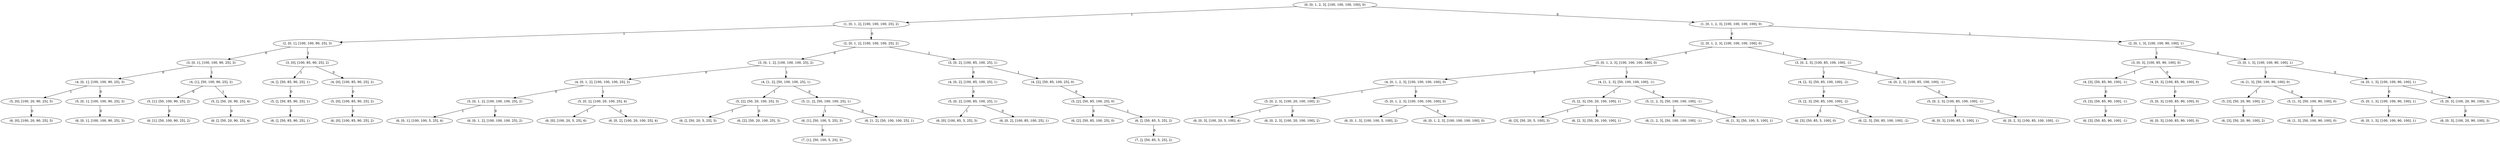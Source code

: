strict digraph G {
  1 [ label="(4, [2, 3], [50, 85, 100, 100], -2)" ];
  2 [ label="(5, [], [50, 85, 90, 25], 1)" ];
  3 [ label="(2, [0, 1, 2, 3], [100, 100, 100, 100], 0)" ];
  4 [ label="(6, [1, 3], [50, 100, 90, 100], 0)" ];
  5 [ label="(3, [0, 1], [100, 100, 90, 25], 3)" ];
  6 [ label="(3, [0, 1, 2], [100, 100, 100, 25], 2)" ];
  7 [ label="(5, [2], [50, 20, 100, 25], 3)" ];
  8 [ label="(6, [1, 2, 3], [50, 100, 100, 100], -1)" ];
  9 [ label="(6, [0, 1], [100, 100, 5, 25], 4)" ];
  10 [ label="(4, [3], [50, 85, 90, 100], -1)" ];
  11 [ label="(5, [0, 1, 3], [100, 100, 90, 100], 1)" ];
  12 [ label="(6, [1], [50, 100, 5, 25], 3)" ];
  13 [ label="(6, [0, 3], [100, 20, 5, 100], 4)" ];
  14 [ label="(6, [0, 1], [100, 100, 90, 25], 3)" ];
  15 [ label="(4, [0, 3], [100, 85, 90, 100], 0)" ];
  16 [ label="(6, [3], [50, 20, 5, 100], 3)" ];
  17 [ label="(6, [2], [50, 85, 100, 25], 0)" ];
  18 [ label="(3, [0, 1, 2, 3], [100, 100, 100, 100], 0)" ];
  19 [ label="(6, [3], [50, 85, 5, 100], 0)" ];
  20 [ label="(4, [], [50, 85, 90, 25], 1)" ];
  21 [ label="(4, [0, 1], [100, 100, 90, 25], 3)" ];
  22 [ label="(6, [0, 3], [100, 20, 90, 100], 3)" ];
  23 [ label="(6, [0, 1, 3], [100, 100, 5, 100], 2)" ];
  24 [ label="(4, [0, 2], [100, 85, 100, 25], 1)" ];
  25 [ label="(6, [1, 3], [50, 100, 5, 100], 1)" ];
  26 [ label="(4, [1], [50, 100, 90, 25], 2)" ];
  27 [ label="(5, [0], [100, 85, 90, 25], 2)" ];
  28 [ label="(4, [0, 1, 2], [100, 100, 100, 25], 2)" ];
  29 [ label="(4, [0, 2, 3], [100, 85, 100, 100], -1)" ];
  30 [ label="(3, [0, 2, 3], [100, 85, 100, 100], -1)" ];
  31 [ label="(6, [3], [50, 20, 90, 100], 2)" ];
  32 [ label="(7, [1], [50, 100, 5, 25], 3)" ];
  33 [ label="(4, [0], [100, 85, 90, 25], 2)" ];
  34 [ label="(6, [0, 3], [100, 85, 5, 100], 1)" ];
  35 [ label="(6, [0, 2, 3], [100, 20, 100, 100], 2)" ];
  36 [ label="(6, [0, 1, 3], [100, 100, 90, 100], 1)" ];
  37 [ label="(5, [0, 2], [100, 85, 100, 25], 1)" ];
  38 [ label="(6, [0, 1, 2, 3], [100, 100, 100, 100], 0)" ];
  39 [ label="(6, [0], [100, 20, 5, 25], 6)" ];
  40 [ label="(5, [2], [50, 85, 100, 25], 0)" ];
  41 [ label="(3, [0, 3], [100, 85, 90, 100], 0)" ];
  42 [ label="(2, [0, 1, 3], [100, 100, 90, 100], 1)" ];
  43 [ label="(4, [1, 2], [50, 100, 100, 25], 1)" ];
  44 [ label="(6, [2, 3], [50, 20, 100, 100], 1)" ];
  45 [ label="(0, [0, 1, 2, 3], [100, 100, 100, 100], 0)" ];
  46 [ label="(5, [0, 3], [100, 85, 90, 100], 0)" ];
  47 [ label="(5, [0, 3], [100, 20, 90, 100], 3)" ];
  48 [ label="(4, [1, 3], [50, 100, 90, 100], 0)" ];
  49 [ label="(3, [0, 2], [100, 85, 100, 25], 1)" ];
  50 [ label="(4, [0, 1, 2, 3], [100, 100, 100, 100], 0)" ];
  51 [ label="(4, [1, 2, 3], [50, 100, 100, 100], -1)" ];
  52 [ label="(6, [0], [100, 85, 5, 25], 3)" ];
  53 [ label="(6, [], [50, 20, 5, 25], 5)" ];
  54 [ label="(5, [1], [50, 100, 90, 25], 2)" ];
  55 [ label="(1, [0, 1, 2], [100, 100, 100, 25], 2)" ];
  56 [ label="(6, [0], [100, 85, 90, 25], 2)" ];
  57 [ label="(6, [0], [100, 20, 90, 25], 5)" ];
  58 [ label="(5, [0, 1, 2], [100, 100, 100, 25], 2)" ];
  59 [ label="(5, [0, 2, 3], [100, 85, 100, 100], -1)" ];
  60 [ label="(3, [0], [100, 85, 90, 25], 2)" ];
  61 [ label="(5, [1, 2], [50, 100, 100, 25], 1)" ];
  62 [ label="(3, [0, 1, 3], [100, 100, 90, 100], 1)" ];
  63 [ label="(5, [3], [50, 20, 90, 100], 2)" ];
  64 [ label="(5, [0, 2, 3], [100, 20, 100, 100], 2)" ];
  65 [ label="(6, [0, 2], [100, 85, 100, 25], 1)" ];
  66 [ label="(6, [], [50, 85, 90, 25], 1)" ];
  67 [ label="(6, [0, 2], [100, 20, 100, 25], 4)" ];
  68 [ label="(4, [2], [50, 85, 100, 25], 0)" ];
  69 [ label="(5, [2, 3], [50, 20, 100, 100], 1)" ];
  70 [ label="(7, [], [50, 85, 5, 25], 2)" ];
  71 [ label="(6, [], [50, 20, 90, 25], 4)" ];
  72 [ label="(1, [0, 1, 2, 3], [100, 100, 100, 100], 0)" ];
  73 [ label="(6, [0, 3], [100, 85, 90, 100], 0)" ];
  74 [ label="(5, [1, 3], [50, 100, 90, 100], 0)" ];
  75 [ label="(5, [2, 3], [50, 85, 100, 100], -2)" ];
  76 [ label="(6, [2], [50, 20, 100, 25], 3)" ];
  77 [ label="(2, [0, 1], [100, 100, 90, 25], 3)" ];
  78 [ label="(5, [0, 1, 2, 3], [100, 100, 100, 100], 0)" ];
  79 [ label="(2, [0, 1, 2], [100, 100, 100, 25], 2)" ];
  80 [ label="(5, [1, 2, 3], [50, 100, 100, 100], -1)" ];
  81 [ label="(6, [0, 2, 3], [100, 85, 100, 100], -1)" ];
  82 [ label="(6, [1], [50, 100, 90, 25], 2)" ];
  83 [ label="(6, [3], [50, 85, 90, 100], -1)" ];
  84 [ label="(6, [0, 1, 2], [100, 100, 100, 25], 2)" ];
  85 [ label="(4, [0, 1, 3], [100, 100, 90, 100], 1)" ];
  86 [ label="(5, [3], [50, 85, 90, 100], -1)" ];
  87 [ label="(6, [1, 2], [50, 100, 100, 25], 1)" ];
  88 [ label="(5, [0], [100, 20, 90, 25], 5)" ];
  89 [ label="(5, [0, 1], [100, 100, 90, 25], 3)" ];
  90 [ label="(5, [0, 2], [100, 20, 100, 25], 4)" ];
  91 [ label="(6, [2, 3], [50, 85, 100, 100], -2)" ];
  92 [ label="(6, [], [50, 85, 5, 25], 2)" ];
  93 [ label="(5, [], [50, 20, 90, 25], 4)" ];
  30 -> 1 [ label="1" ];
  20 -> 2 [ label="0" ];
  72 -> 3 [ label="0" ];
  74 -> 4 [ label="0" ];
  77 -> 5 [ label="0" ];
  79 -> 6 [ label="0" ];
  43 -> 7 [ label="1" ];
  80 -> 8 [ label="0" ];
  58 -> 9 [ label="1" ];
  41 -> 10 [ label="1" ];
  85 -> 11 [ label="0" ];
  61 -> 12 [ label="1" ];
  64 -> 13 [ label="1" ];
  89 -> 14 [ label="0" ];
  41 -> 15 [ label="0" ];
  69 -> 16 [ label="1" ];
  40 -> 17 [ label="0" ];
  3 -> 18 [ label="0" ];
  75 -> 19 [ label="1" ];
  60 -> 20 [ label="1" ];
  5 -> 21 [ label="0" ];
  47 -> 22 [ label="0" ];
  78 -> 23 [ label="1" ];
  49 -> 24 [ label="0" ];
  80 -> 25 [ label="1" ];
  5 -> 26 [ label="1" ];
  33 -> 27 [ label="0" ];
  6 -> 28 [ label="0" ];
  30 -> 29 [ label="0" ];
  3 -> 30 [ label="1" ];
  63 -> 31 [ label="0" ];
  12 -> 32 [ label="0" ];
  60 -> 33 [ label="0" ];
  59 -> 34 [ label="1" ];
  64 -> 35 [ label="0" ];
  11 -> 36 [ label="0" ];
  24 -> 37 [ label="0" ];
  78 -> 38 [ label="0" ];
  90 -> 39 [ label="1" ];
  68 -> 40 [ label="0" ];
  42 -> 41 [ label="1" ];
  72 -> 42 [ label="1" ];
  6 -> 43 [ label="1" ];
  69 -> 44 [ label="0" ];
  15 -> 46 [ label="0" ];
  85 -> 47 [ label="1" ];
  62 -> 48 [ label="1" ];
  79 -> 49 [ label="1" ];
  18 -> 50 [ label="0" ];
  18 -> 51 [ label="1" ];
  37 -> 52 [ label="1" ];
  7 -> 53 [ label="1" ];
  26 -> 54 [ label="0" ];
  45 -> 55 [ label="1" ];
  27 -> 56 [ label="0" ];
  88 -> 57 [ label="0" ];
  28 -> 58 [ label="0" ];
  29 -> 59 [ label="0" ];
  77 -> 60 [ label="1" ];
  43 -> 61 [ label="0" ];
  42 -> 62 [ label="0" ];
  48 -> 63 [ label="1" ];
  50 -> 64 [ label="1" ];
  37 -> 65 [ label="0" ];
  2 -> 66 [ label="0" ];
  90 -> 67 [ label="0" ];
  49 -> 68 [ label="1" ];
  51 -> 69 [ label="1" ];
  92 -> 70 [ label="0" ];
  93 -> 71 [ label="0" ];
  45 -> 72 [ label="0" ];
  46 -> 73 [ label="0" ];
  48 -> 74 [ label="0" ];
  1 -> 75 [ label="0" ];
  7 -> 76 [ label="0" ];
  55 -> 77 [ label="1" ];
  50 -> 78 [ label="0" ];
  55 -> 79 [ label="0" ];
  51 -> 80 [ label="0" ];
  59 -> 81 [ label="0" ];
  54 -> 82 [ label="0" ];
  86 -> 83 [ label="0" ];
  58 -> 84 [ label="0" ];
  62 -> 85 [ label="0" ];
  10 -> 86 [ label="0" ];
  61 -> 87 [ label="0" ];
  21 -> 88 [ label="1" ];
  21 -> 89 [ label="0" ];
  28 -> 90 [ label="1" ];
  75 -> 91 [ label="0" ];
  40 -> 92 [ label="1" ];
  26 -> 93 [ label="1" ];
}
